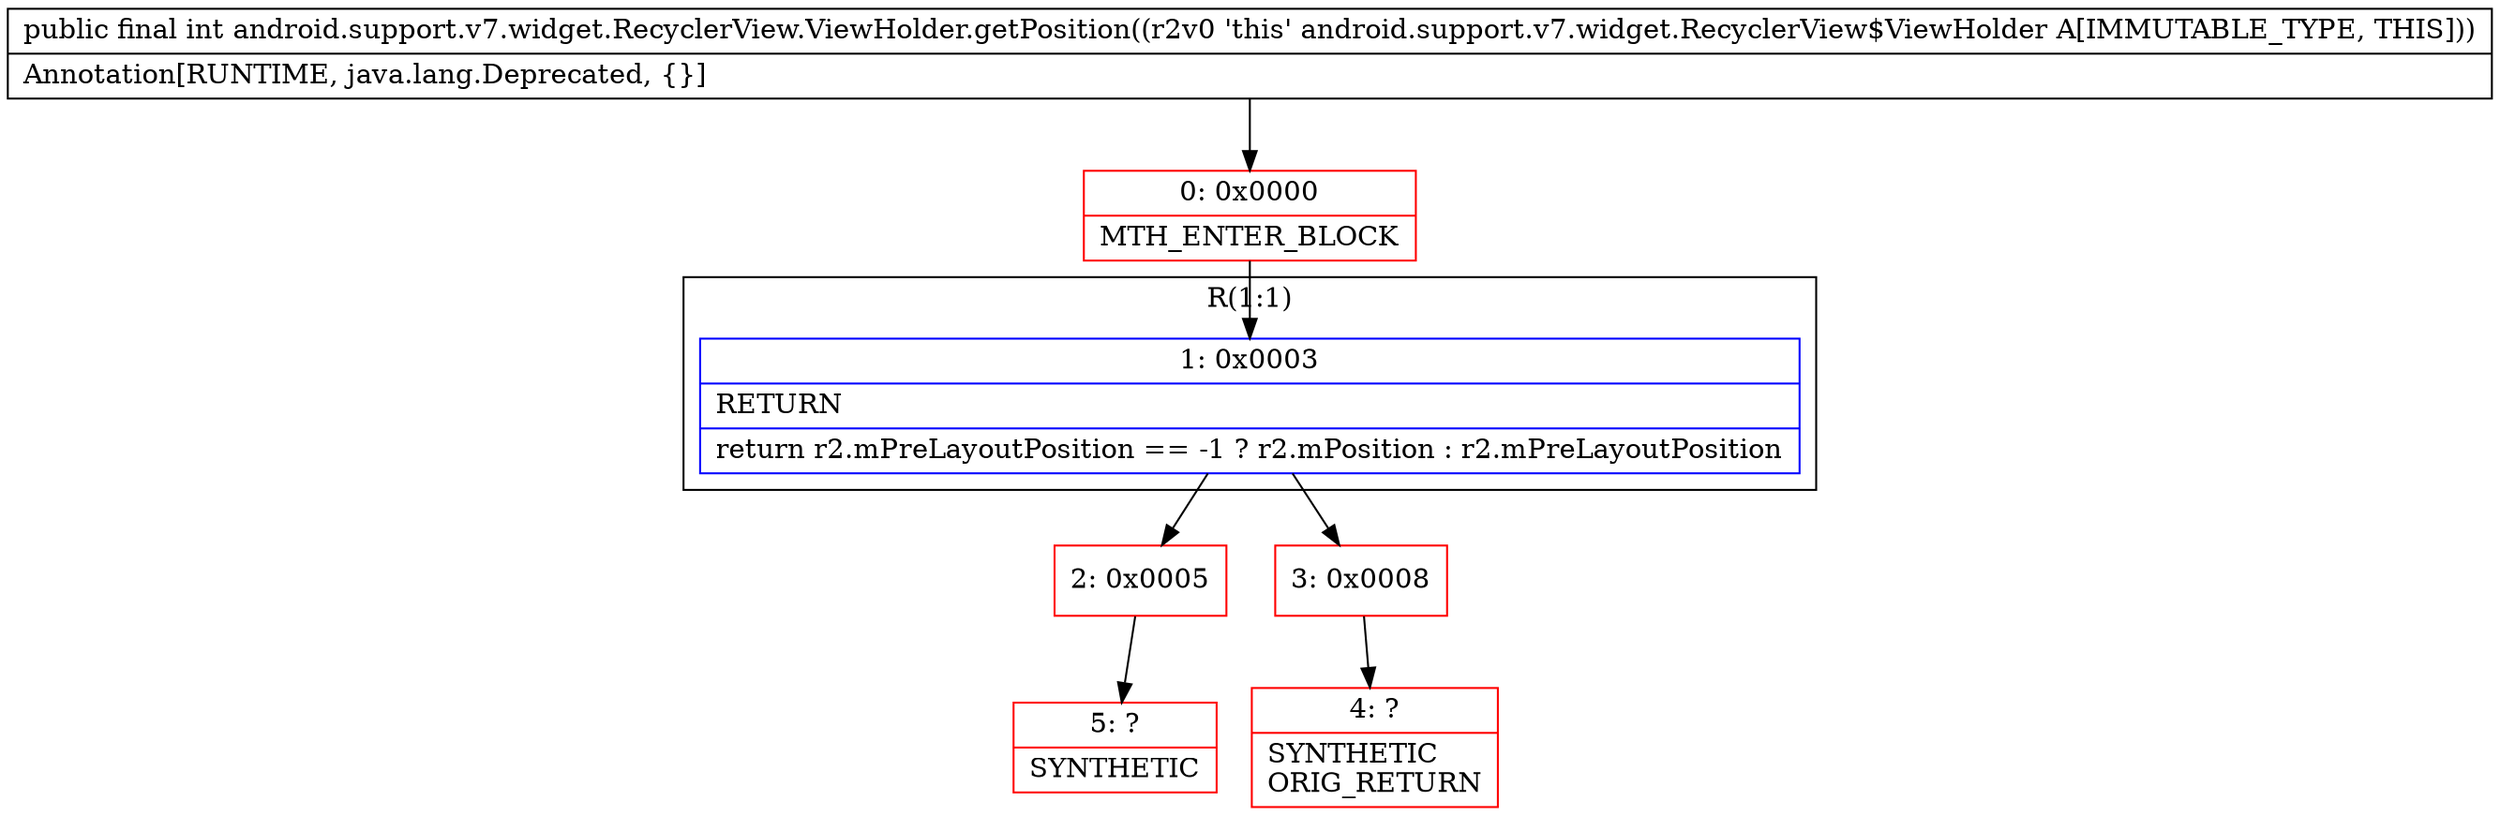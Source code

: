 digraph "CFG forandroid.support.v7.widget.RecyclerView.ViewHolder.getPosition()I" {
subgraph cluster_Region_148781664 {
label = "R(1:1)";
node [shape=record,color=blue];
Node_1 [shape=record,label="{1\:\ 0x0003|RETURN\l|return r2.mPreLayoutPosition == \-1 ? r2.mPosition : r2.mPreLayoutPosition\l}"];
}
Node_0 [shape=record,color=red,label="{0\:\ 0x0000|MTH_ENTER_BLOCK\l}"];
Node_2 [shape=record,color=red,label="{2\:\ 0x0005}"];
Node_3 [shape=record,color=red,label="{3\:\ 0x0008}"];
Node_4 [shape=record,color=red,label="{4\:\ ?|SYNTHETIC\lORIG_RETURN\l}"];
Node_5 [shape=record,color=red,label="{5\:\ ?|SYNTHETIC\l}"];
MethodNode[shape=record,label="{public final int android.support.v7.widget.RecyclerView.ViewHolder.getPosition((r2v0 'this' android.support.v7.widget.RecyclerView$ViewHolder A[IMMUTABLE_TYPE, THIS]))  | Annotation[RUNTIME, java.lang.Deprecated, \{\}]\l}"];
MethodNode -> Node_0;
Node_1 -> Node_2;
Node_1 -> Node_3;
Node_0 -> Node_1;
Node_2 -> Node_5;
Node_3 -> Node_4;
}


